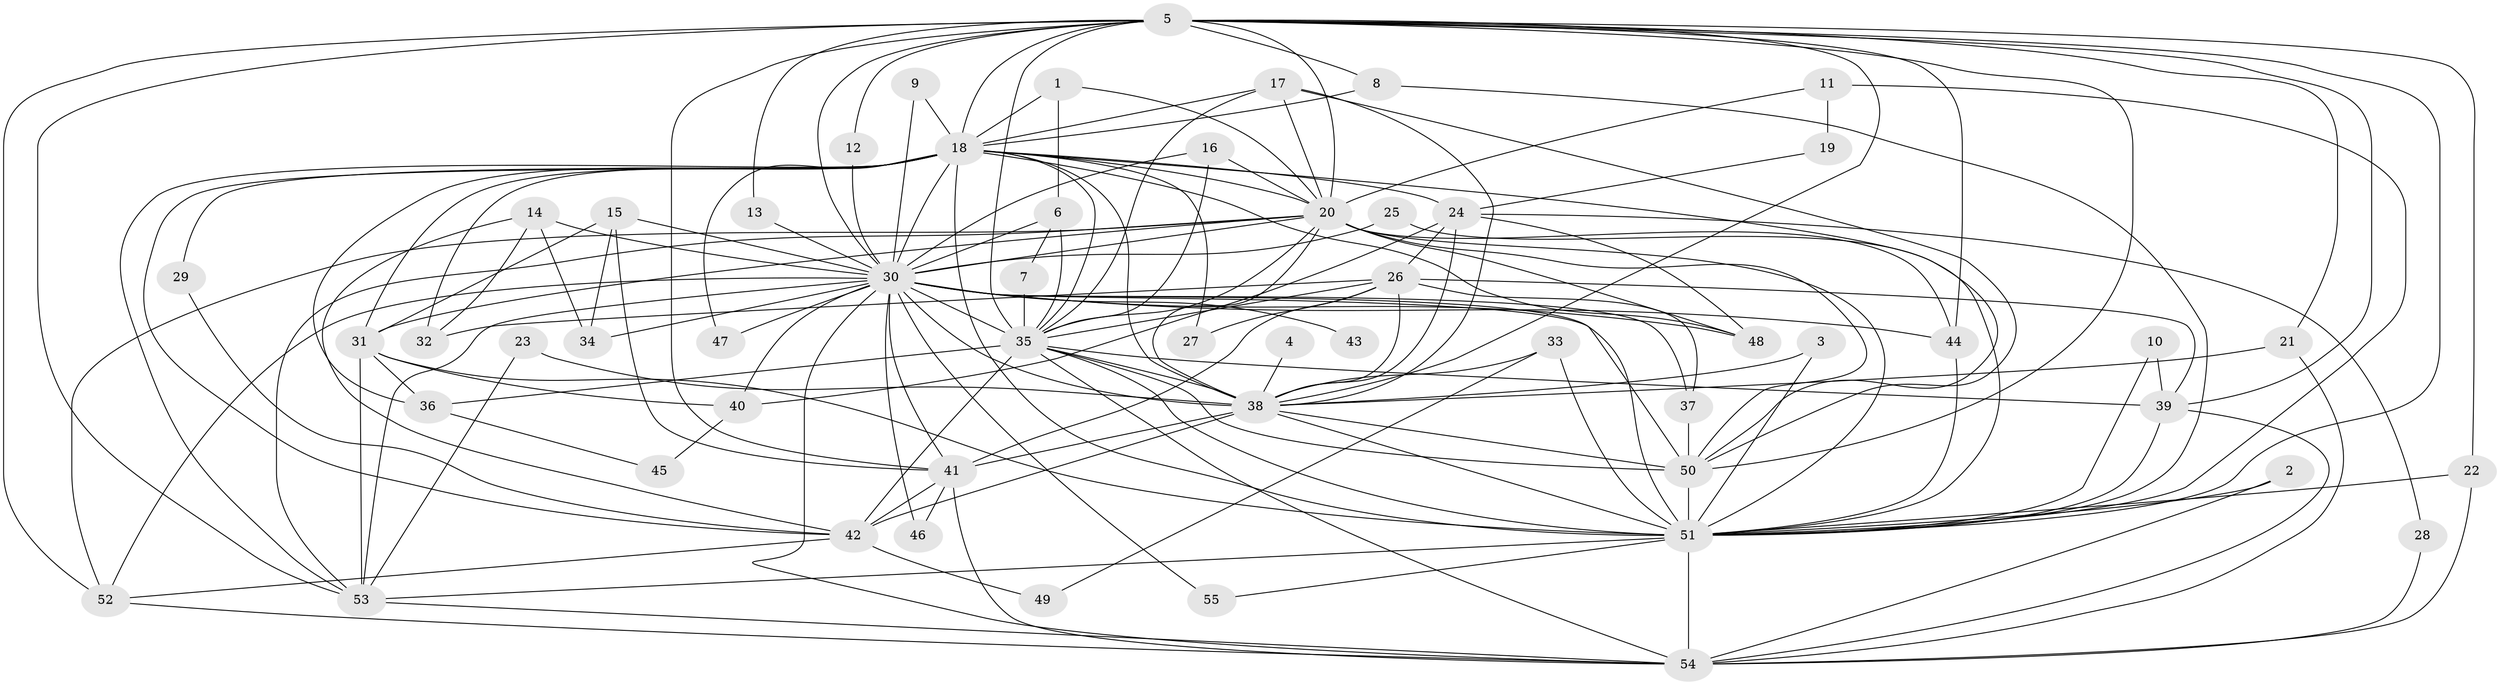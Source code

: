 // original degree distribution, {19: 0.017857142857142856, 25: 0.008928571428571428, 21: 0.017857142857142856, 24: 0.008928571428571428, 14: 0.017857142857142856, 23: 0.008928571428571428, 22: 0.008928571428571428, 9: 0.017857142857142856, 3: 0.16964285714285715, 8: 0.008928571428571428, 2: 0.5267857142857143, 4: 0.125, 5: 0.044642857142857144, 7: 0.017857142857142856}
// Generated by graph-tools (version 1.1) at 2025/49/03/09/25 03:49:30]
// undirected, 55 vertices, 157 edges
graph export_dot {
graph [start="1"]
  node [color=gray90,style=filled];
  1;
  2;
  3;
  4;
  5;
  6;
  7;
  8;
  9;
  10;
  11;
  12;
  13;
  14;
  15;
  16;
  17;
  18;
  19;
  20;
  21;
  22;
  23;
  24;
  25;
  26;
  27;
  28;
  29;
  30;
  31;
  32;
  33;
  34;
  35;
  36;
  37;
  38;
  39;
  40;
  41;
  42;
  43;
  44;
  45;
  46;
  47;
  48;
  49;
  50;
  51;
  52;
  53;
  54;
  55;
  1 -- 6 [weight=1.0];
  1 -- 18 [weight=1.0];
  1 -- 20 [weight=1.0];
  2 -- 51 [weight=1.0];
  2 -- 54 [weight=1.0];
  3 -- 38 [weight=1.0];
  3 -- 51 [weight=1.0];
  4 -- 38 [weight=1.0];
  5 -- 8 [weight=1.0];
  5 -- 12 [weight=1.0];
  5 -- 13 [weight=1.0];
  5 -- 18 [weight=1.0];
  5 -- 20 [weight=2.0];
  5 -- 21 [weight=1.0];
  5 -- 22 [weight=1.0];
  5 -- 30 [weight=3.0];
  5 -- 35 [weight=2.0];
  5 -- 38 [weight=1.0];
  5 -- 39 [weight=1.0];
  5 -- 41 [weight=1.0];
  5 -- 44 [weight=1.0];
  5 -- 50 [weight=1.0];
  5 -- 51 [weight=2.0];
  5 -- 52 [weight=1.0];
  5 -- 53 [weight=1.0];
  6 -- 7 [weight=1.0];
  6 -- 30 [weight=1.0];
  6 -- 35 [weight=1.0];
  7 -- 35 [weight=1.0];
  8 -- 18 [weight=1.0];
  8 -- 51 [weight=1.0];
  9 -- 18 [weight=1.0];
  9 -- 30 [weight=1.0];
  10 -- 39 [weight=1.0];
  10 -- 51 [weight=1.0];
  11 -- 19 [weight=1.0];
  11 -- 20 [weight=1.0];
  11 -- 51 [weight=1.0];
  12 -- 30 [weight=1.0];
  13 -- 30 [weight=2.0];
  14 -- 30 [weight=1.0];
  14 -- 32 [weight=1.0];
  14 -- 34 [weight=1.0];
  14 -- 42 [weight=1.0];
  15 -- 30 [weight=1.0];
  15 -- 31 [weight=1.0];
  15 -- 34 [weight=1.0];
  15 -- 41 [weight=1.0];
  16 -- 20 [weight=1.0];
  16 -- 30 [weight=1.0];
  16 -- 35 [weight=1.0];
  17 -- 18 [weight=1.0];
  17 -- 20 [weight=1.0];
  17 -- 35 [weight=1.0];
  17 -- 38 [weight=1.0];
  17 -- 50 [weight=1.0];
  18 -- 20 [weight=1.0];
  18 -- 24 [weight=1.0];
  18 -- 27 [weight=1.0];
  18 -- 29 [weight=1.0];
  18 -- 30 [weight=2.0];
  18 -- 31 [weight=1.0];
  18 -- 32 [weight=1.0];
  18 -- 35 [weight=2.0];
  18 -- 36 [weight=1.0];
  18 -- 38 [weight=1.0];
  18 -- 42 [weight=1.0];
  18 -- 47 [weight=1.0];
  18 -- 48 [weight=1.0];
  18 -- 50 [weight=1.0];
  18 -- 51 [weight=2.0];
  18 -- 53 [weight=1.0];
  19 -- 24 [weight=1.0];
  20 -- 30 [weight=2.0];
  20 -- 31 [weight=1.0];
  20 -- 35 [weight=1.0];
  20 -- 38 [weight=1.0];
  20 -- 44 [weight=1.0];
  20 -- 48 [weight=1.0];
  20 -- 50 [weight=1.0];
  20 -- 51 [weight=2.0];
  20 -- 52 [weight=1.0];
  20 -- 53 [weight=1.0];
  21 -- 38 [weight=1.0];
  21 -- 54 [weight=1.0];
  22 -- 51 [weight=1.0];
  22 -- 54 [weight=1.0];
  23 -- 38 [weight=1.0];
  23 -- 53 [weight=1.0];
  24 -- 26 [weight=1.0];
  24 -- 28 [weight=1.0];
  24 -- 38 [weight=1.0];
  24 -- 40 [weight=1.0];
  24 -- 48 [weight=1.0];
  25 -- 30 [weight=1.0];
  25 -- 51 [weight=1.0];
  26 -- 27 [weight=1.0];
  26 -- 32 [weight=1.0];
  26 -- 35 [weight=1.0];
  26 -- 37 [weight=1.0];
  26 -- 38 [weight=1.0];
  26 -- 39 [weight=1.0];
  26 -- 41 [weight=1.0];
  28 -- 54 [weight=1.0];
  29 -- 42 [weight=1.0];
  30 -- 34 [weight=1.0];
  30 -- 35 [weight=2.0];
  30 -- 37 [weight=1.0];
  30 -- 38 [weight=2.0];
  30 -- 40 [weight=1.0];
  30 -- 41 [weight=1.0];
  30 -- 43 [weight=1.0];
  30 -- 44 [weight=1.0];
  30 -- 46 [weight=1.0];
  30 -- 47 [weight=1.0];
  30 -- 48 [weight=1.0];
  30 -- 50 [weight=2.0];
  30 -- 51 [weight=4.0];
  30 -- 52 [weight=1.0];
  30 -- 53 [weight=1.0];
  30 -- 54 [weight=1.0];
  30 -- 55 [weight=1.0];
  31 -- 36 [weight=2.0];
  31 -- 40 [weight=1.0];
  31 -- 51 [weight=2.0];
  31 -- 53 [weight=1.0];
  33 -- 38 [weight=1.0];
  33 -- 49 [weight=1.0];
  33 -- 51 [weight=1.0];
  35 -- 36 [weight=1.0];
  35 -- 38 [weight=1.0];
  35 -- 39 [weight=1.0];
  35 -- 42 [weight=2.0];
  35 -- 50 [weight=2.0];
  35 -- 51 [weight=2.0];
  35 -- 54 [weight=1.0];
  36 -- 45 [weight=1.0];
  37 -- 50 [weight=2.0];
  38 -- 41 [weight=2.0];
  38 -- 42 [weight=1.0];
  38 -- 50 [weight=1.0];
  38 -- 51 [weight=2.0];
  39 -- 51 [weight=1.0];
  39 -- 54 [weight=1.0];
  40 -- 45 [weight=1.0];
  41 -- 42 [weight=1.0];
  41 -- 46 [weight=1.0];
  41 -- 54 [weight=1.0];
  42 -- 49 [weight=1.0];
  42 -- 52 [weight=1.0];
  44 -- 51 [weight=1.0];
  50 -- 51 [weight=3.0];
  51 -- 53 [weight=1.0];
  51 -- 54 [weight=1.0];
  51 -- 55 [weight=1.0];
  52 -- 54 [weight=1.0];
  53 -- 54 [weight=1.0];
}
